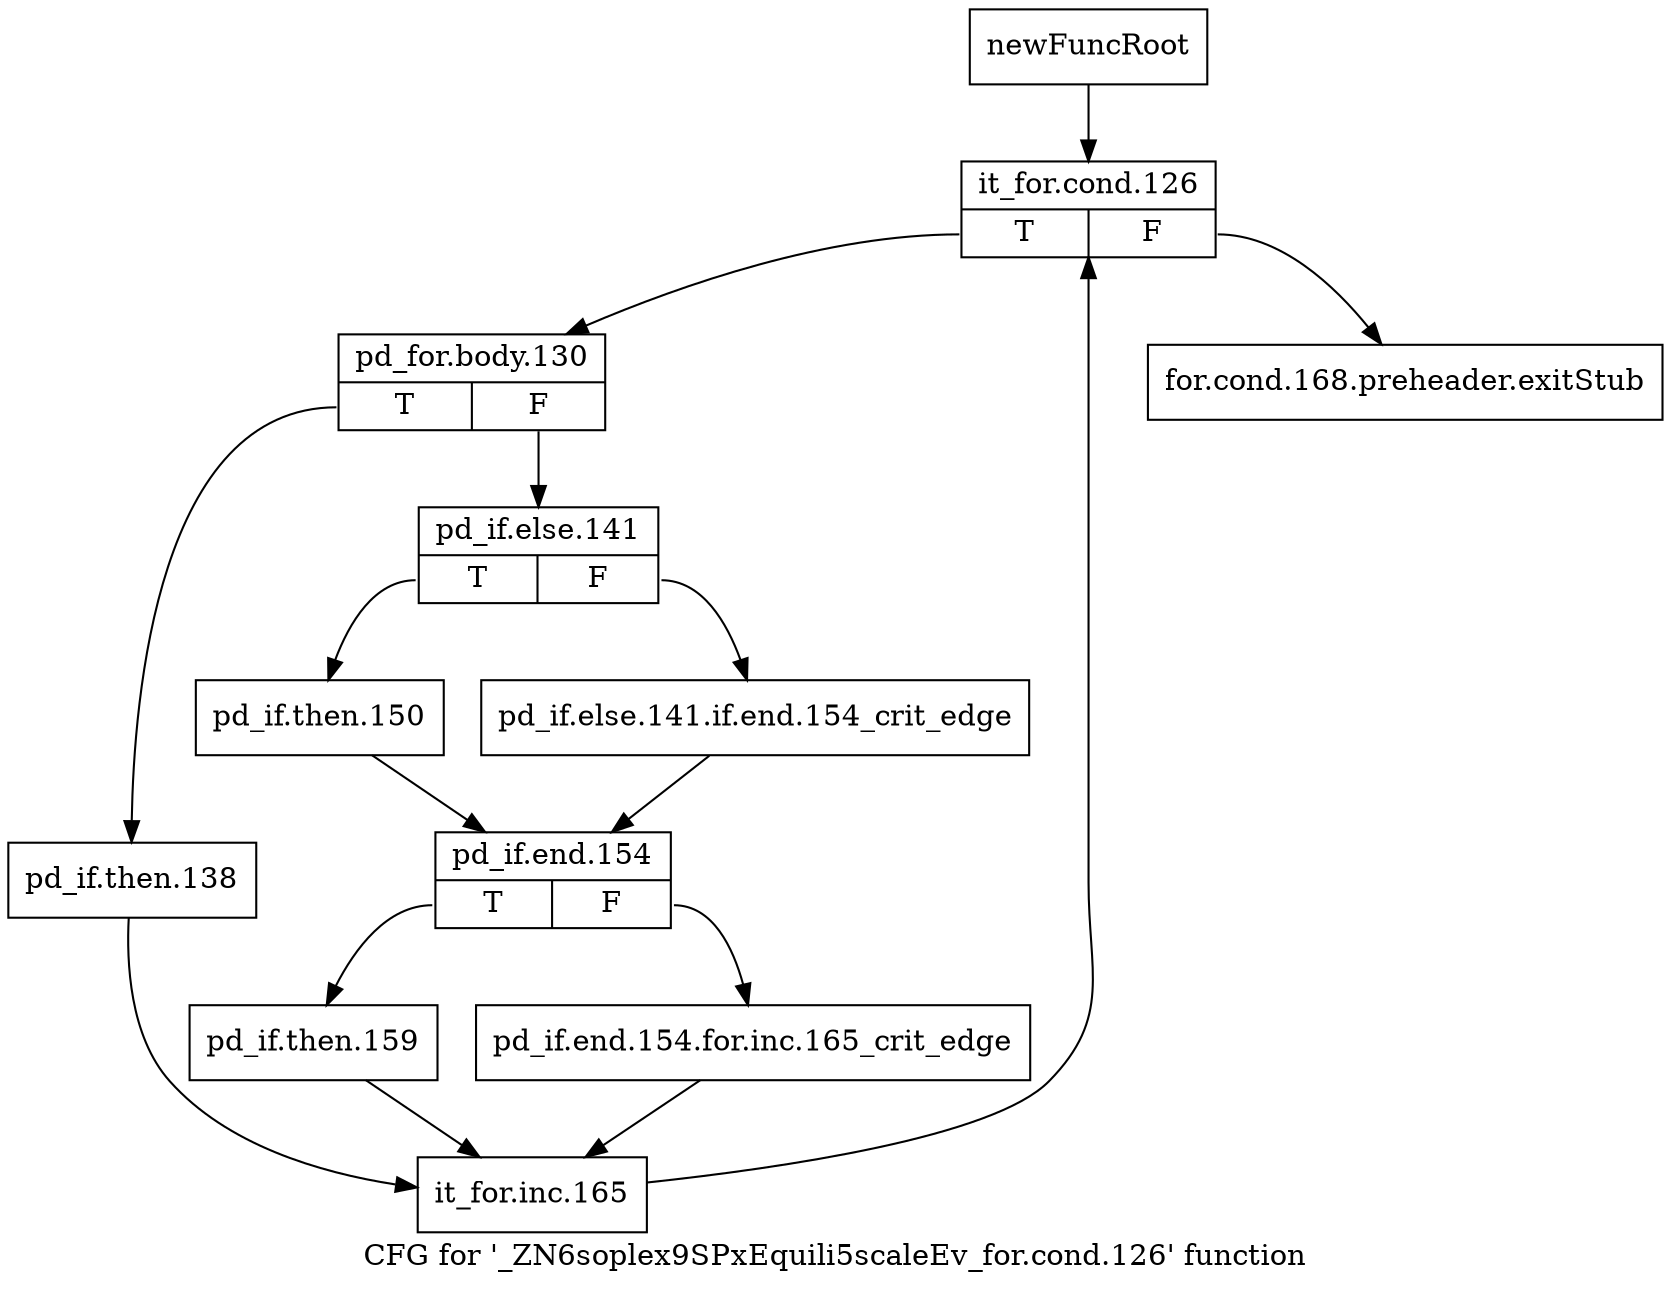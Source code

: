 digraph "CFG for '_ZN6soplex9SPxEquili5scaleEv_for.cond.126' function" {
	label="CFG for '_ZN6soplex9SPxEquili5scaleEv_for.cond.126' function";

	Node0x2dd1f80 [shape=record,label="{newFuncRoot}"];
	Node0x2dd1f80 -> Node0x2dd2810;
	Node0x2dd27c0 [shape=record,label="{for.cond.168.preheader.exitStub}"];
	Node0x2dd2810 [shape=record,label="{it_for.cond.126|{<s0>T|<s1>F}}"];
	Node0x2dd2810:s0 -> Node0x2dd2860;
	Node0x2dd2810:s1 -> Node0x2dd27c0;
	Node0x2dd2860 [shape=record,label="{pd_for.body.130|{<s0>T|<s1>F}}"];
	Node0x2dd2860:s0 -> Node0x2dd2a90;
	Node0x2dd2860:s1 -> Node0x2dd28b0;
	Node0x2dd28b0 [shape=record,label="{pd_if.else.141|{<s0>T|<s1>F}}"];
	Node0x2dd28b0:s0 -> Node0x2dd2950;
	Node0x2dd28b0:s1 -> Node0x2dd2900;
	Node0x2dd2900 [shape=record,label="{pd_if.else.141.if.end.154_crit_edge}"];
	Node0x2dd2900 -> Node0x2dd29a0;
	Node0x2dd2950 [shape=record,label="{pd_if.then.150}"];
	Node0x2dd2950 -> Node0x2dd29a0;
	Node0x2dd29a0 [shape=record,label="{pd_if.end.154|{<s0>T|<s1>F}}"];
	Node0x2dd29a0:s0 -> Node0x2dd2a40;
	Node0x2dd29a0:s1 -> Node0x2dd29f0;
	Node0x2dd29f0 [shape=record,label="{pd_if.end.154.for.inc.165_crit_edge}"];
	Node0x2dd29f0 -> Node0x2dd2ae0;
	Node0x2dd2a40 [shape=record,label="{pd_if.then.159}"];
	Node0x2dd2a40 -> Node0x2dd2ae0;
	Node0x2dd2a90 [shape=record,label="{pd_if.then.138}"];
	Node0x2dd2a90 -> Node0x2dd2ae0;
	Node0x2dd2ae0 [shape=record,label="{it_for.inc.165}"];
	Node0x2dd2ae0 -> Node0x2dd2810;
}
